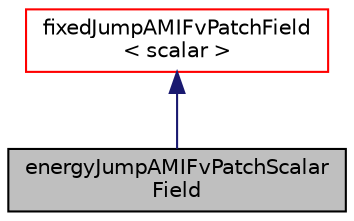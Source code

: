 digraph "energyJumpAMIFvPatchScalarField"
{
  bgcolor="transparent";
  edge [fontname="Helvetica",fontsize="10",labelfontname="Helvetica",labelfontsize="10"];
  node [fontname="Helvetica",fontsize="10",shape=record];
  Node1 [label="energyJumpAMIFvPatchScalar\lField",height=0.2,width=0.4,color="black", fillcolor="grey75", style="filled", fontcolor="black"];
  Node2 -> Node1 [dir="back",color="midnightblue",fontsize="10",style="solid",fontname="Helvetica"];
  Node2 [label="fixedJumpAMIFvPatchField\l\< scalar \>",height=0.2,width=0.4,color="red",URL="$a00832.html"];
}
